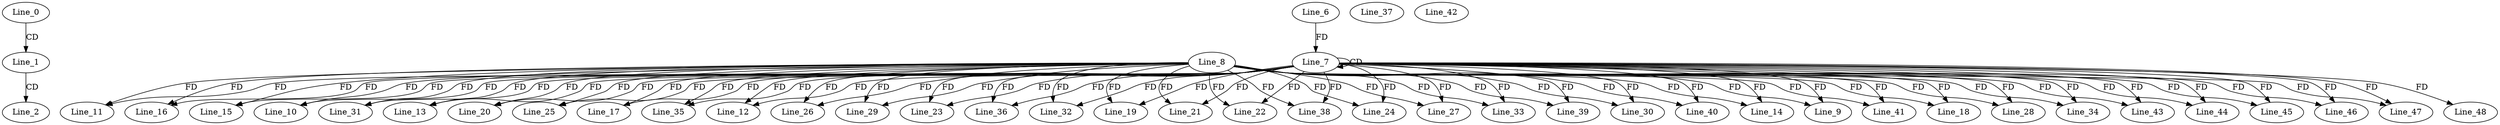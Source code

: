 digraph G {
  Line_0;
  Line_1;
  Line_2;
  Line_7;
  Line_7;
  Line_6;
  Line_9;
  Line_8;
  Line_9;
  Line_10;
  Line_10;
  Line_11;
  Line_11;
  Line_12;
  Line_12;
  Line_13;
  Line_13;
  Line_14;
  Line_14;
  Line_15;
  Line_15;
  Line_16;
  Line_16;
  Line_17;
  Line_17;
  Line_18;
  Line_18;
  Line_19;
  Line_19;
  Line_20;
  Line_20;
  Line_21;
  Line_21;
  Line_22;
  Line_22;
  Line_23;
  Line_23;
  Line_24;
  Line_24;
  Line_25;
  Line_25;
  Line_26;
  Line_26;
  Line_27;
  Line_27;
  Line_28;
  Line_28;
  Line_29;
  Line_29;
  Line_30;
  Line_30;
  Line_31;
  Line_31;
  Line_32;
  Line_32;
  Line_33;
  Line_33;
  Line_34;
  Line_34;
  Line_35;
  Line_35;
  Line_36;
  Line_36;
  Line_37;
  Line_37;
  Line_38;
  Line_38;
  Line_39;
  Line_39;
  Line_40;
  Line_40;
  Line_41;
  Line_41;
  Line_42;
  Line_42;
  Line_43;
  Line_43;
  Line_44;
  Line_44;
  Line_45;
  Line_45;
  Line_46;
  Line_46;
  Line_47;
  Line_47;
  Line_48;
  Line_0 -> Line_1 [ label="CD" ];
  Line_1 -> Line_2 [ label="CD" ];
  Line_7 -> Line_7 [ label="CD" ];
  Line_6 -> Line_7 [ label="FD" ];
  Line_7 -> Line_9 [ label="FD" ];
  Line_8 -> Line_9 [ label="FD" ];
  Line_7 -> Line_10 [ label="FD" ];
  Line_8 -> Line_10 [ label="FD" ];
  Line_7 -> Line_11 [ label="FD" ];
  Line_8 -> Line_11 [ label="FD" ];
  Line_7 -> Line_12 [ label="FD" ];
  Line_8 -> Line_12 [ label="FD" ];
  Line_7 -> Line_13 [ label="FD" ];
  Line_8 -> Line_13 [ label="FD" ];
  Line_7 -> Line_14 [ label="FD" ];
  Line_8 -> Line_14 [ label="FD" ];
  Line_7 -> Line_15 [ label="FD" ];
  Line_8 -> Line_15 [ label="FD" ];
  Line_7 -> Line_16 [ label="FD" ];
  Line_8 -> Line_16 [ label="FD" ];
  Line_7 -> Line_17 [ label="FD" ];
  Line_8 -> Line_17 [ label="FD" ];
  Line_7 -> Line_18 [ label="FD" ];
  Line_8 -> Line_18 [ label="FD" ];
  Line_7 -> Line_19 [ label="FD" ];
  Line_8 -> Line_19 [ label="FD" ];
  Line_7 -> Line_20 [ label="FD" ];
  Line_8 -> Line_20 [ label="FD" ];
  Line_7 -> Line_21 [ label="FD" ];
  Line_8 -> Line_21 [ label="FD" ];
  Line_7 -> Line_22 [ label="FD" ];
  Line_8 -> Line_22 [ label="FD" ];
  Line_7 -> Line_23 [ label="FD" ];
  Line_8 -> Line_23 [ label="FD" ];
  Line_7 -> Line_24 [ label="FD" ];
  Line_8 -> Line_24 [ label="FD" ];
  Line_7 -> Line_25 [ label="FD" ];
  Line_8 -> Line_25 [ label="FD" ];
  Line_7 -> Line_26 [ label="FD" ];
  Line_8 -> Line_26 [ label="FD" ];
  Line_7 -> Line_27 [ label="FD" ];
  Line_8 -> Line_27 [ label="FD" ];
  Line_7 -> Line_28 [ label="FD" ];
  Line_8 -> Line_28 [ label="FD" ];
  Line_7 -> Line_29 [ label="FD" ];
  Line_8 -> Line_29 [ label="FD" ];
  Line_7 -> Line_30 [ label="FD" ];
  Line_8 -> Line_30 [ label="FD" ];
  Line_7 -> Line_31 [ label="FD" ];
  Line_8 -> Line_31 [ label="FD" ];
  Line_7 -> Line_32 [ label="FD" ];
  Line_8 -> Line_32 [ label="FD" ];
  Line_7 -> Line_33 [ label="FD" ];
  Line_8 -> Line_33 [ label="FD" ];
  Line_7 -> Line_34 [ label="FD" ];
  Line_8 -> Line_34 [ label="FD" ];
  Line_7 -> Line_35 [ label="FD" ];
  Line_8 -> Line_35 [ label="FD" ];
  Line_7 -> Line_36 [ label="FD" ];
  Line_8 -> Line_36 [ label="FD" ];
  Line_7 -> Line_38 [ label="FD" ];
  Line_8 -> Line_38 [ label="FD" ];
  Line_7 -> Line_39 [ label="FD" ];
  Line_8 -> Line_39 [ label="FD" ];
  Line_7 -> Line_40 [ label="FD" ];
  Line_8 -> Line_40 [ label="FD" ];
  Line_7 -> Line_41 [ label="FD" ];
  Line_8 -> Line_41 [ label="FD" ];
  Line_7 -> Line_43 [ label="FD" ];
  Line_8 -> Line_43 [ label="FD" ];
  Line_7 -> Line_44 [ label="FD" ];
  Line_8 -> Line_44 [ label="FD" ];
  Line_7 -> Line_45 [ label="FD" ];
  Line_8 -> Line_45 [ label="FD" ];
  Line_7 -> Line_46 [ label="FD" ];
  Line_8 -> Line_46 [ label="FD" ];
  Line_7 -> Line_47 [ label="FD" ];
  Line_8 -> Line_47 [ label="FD" ];
  Line_7 -> Line_48 [ label="FD" ];
}
